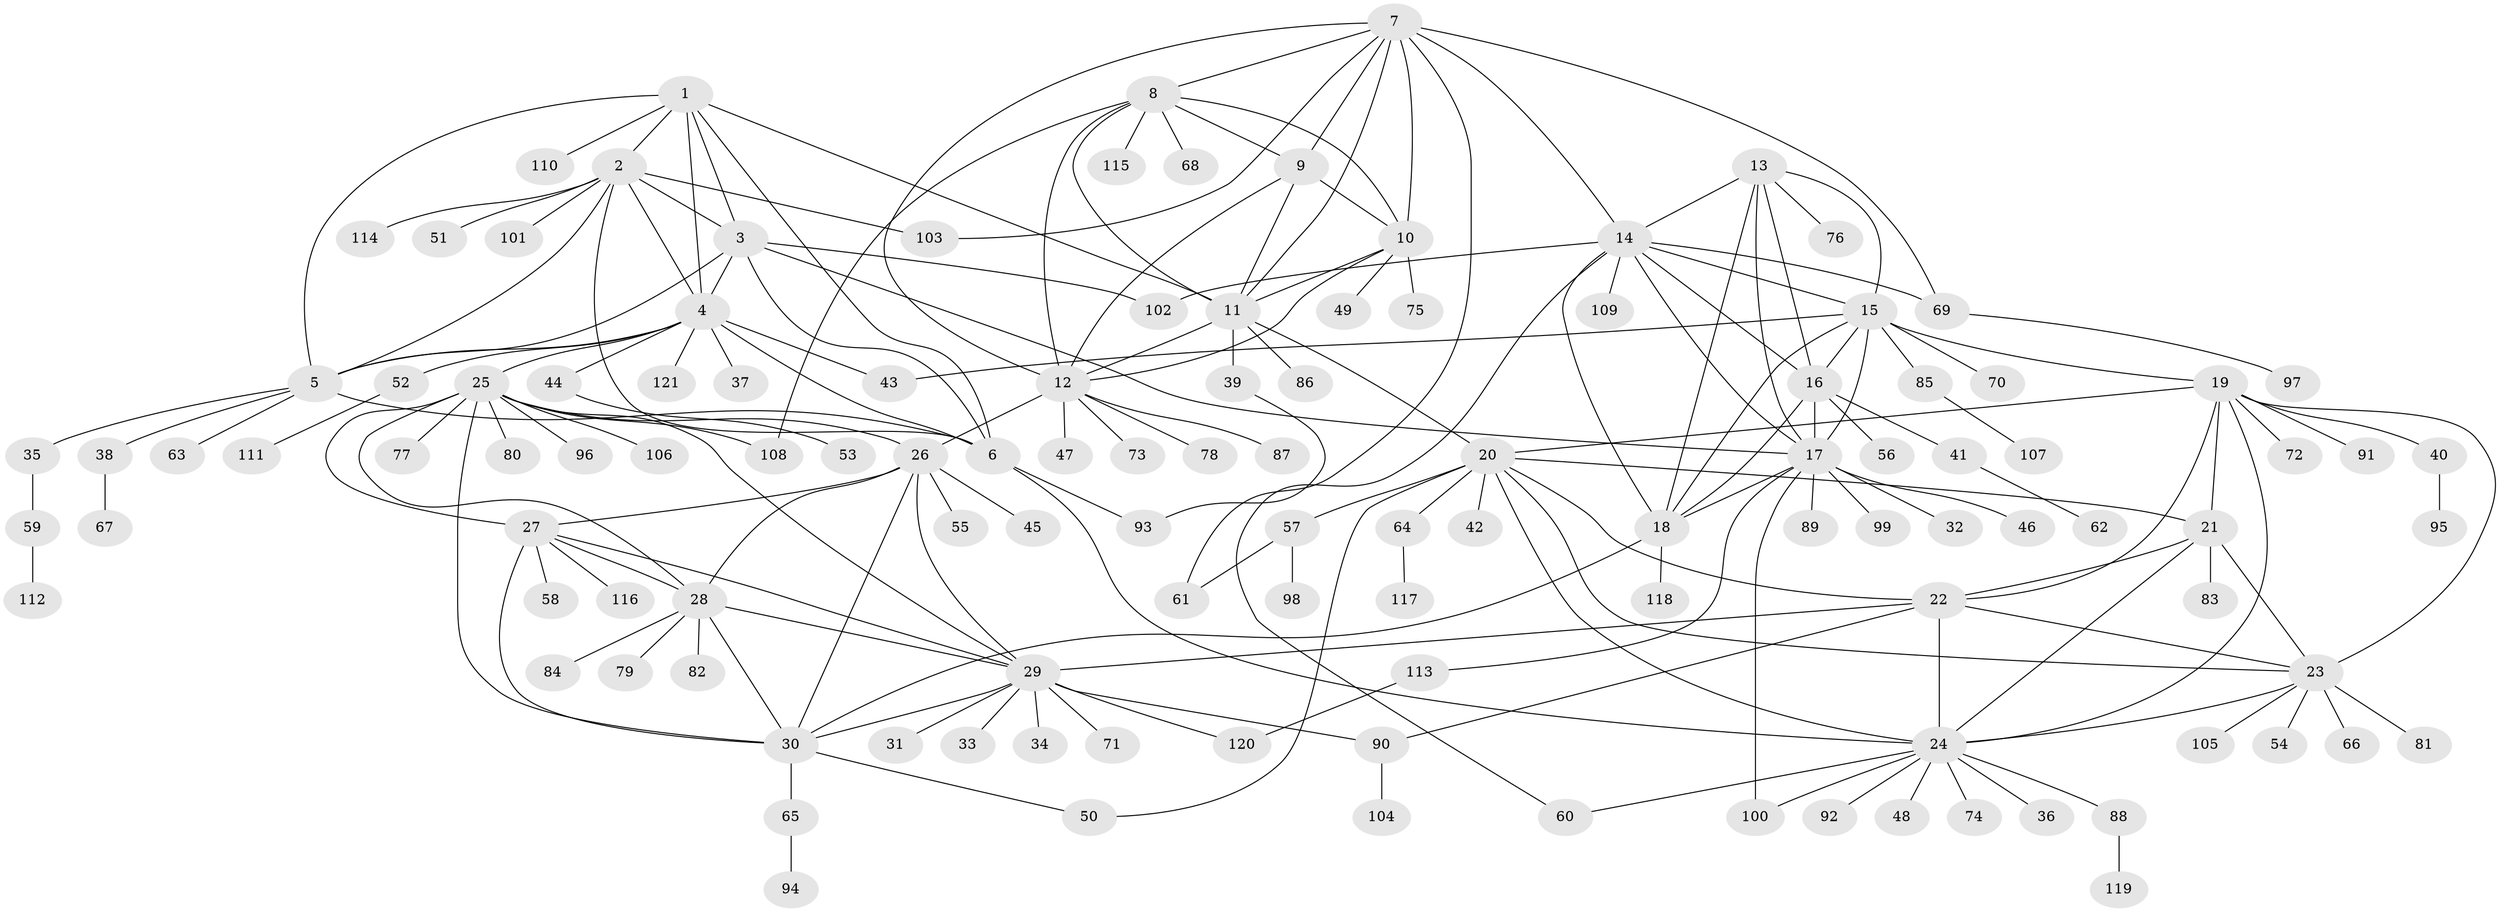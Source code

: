 // Generated by graph-tools (version 1.1) at 2025/02/03/09/25 03:02:34]
// undirected, 121 vertices, 188 edges
graph export_dot {
graph [start="1"]
  node [color=gray90,style=filled];
  1;
  2;
  3;
  4;
  5;
  6;
  7;
  8;
  9;
  10;
  11;
  12;
  13;
  14;
  15;
  16;
  17;
  18;
  19;
  20;
  21;
  22;
  23;
  24;
  25;
  26;
  27;
  28;
  29;
  30;
  31;
  32;
  33;
  34;
  35;
  36;
  37;
  38;
  39;
  40;
  41;
  42;
  43;
  44;
  45;
  46;
  47;
  48;
  49;
  50;
  51;
  52;
  53;
  54;
  55;
  56;
  57;
  58;
  59;
  60;
  61;
  62;
  63;
  64;
  65;
  66;
  67;
  68;
  69;
  70;
  71;
  72;
  73;
  74;
  75;
  76;
  77;
  78;
  79;
  80;
  81;
  82;
  83;
  84;
  85;
  86;
  87;
  88;
  89;
  90;
  91;
  92;
  93;
  94;
  95;
  96;
  97;
  98;
  99;
  100;
  101;
  102;
  103;
  104;
  105;
  106;
  107;
  108;
  109;
  110;
  111;
  112;
  113;
  114;
  115;
  116;
  117;
  118;
  119;
  120;
  121;
  1 -- 2;
  1 -- 3;
  1 -- 4;
  1 -- 5;
  1 -- 6;
  1 -- 11;
  1 -- 110;
  2 -- 3;
  2 -- 4;
  2 -- 5;
  2 -- 6;
  2 -- 51;
  2 -- 101;
  2 -- 103;
  2 -- 114;
  3 -- 4;
  3 -- 5;
  3 -- 6;
  3 -- 17;
  3 -- 102;
  4 -- 5;
  4 -- 6;
  4 -- 25;
  4 -- 37;
  4 -- 43;
  4 -- 44;
  4 -- 52;
  4 -- 121;
  5 -- 6;
  5 -- 35;
  5 -- 38;
  5 -- 63;
  6 -- 24;
  6 -- 93;
  7 -- 8;
  7 -- 9;
  7 -- 10;
  7 -- 11;
  7 -- 12;
  7 -- 14;
  7 -- 61;
  7 -- 69;
  7 -- 103;
  8 -- 9;
  8 -- 10;
  8 -- 11;
  8 -- 12;
  8 -- 68;
  8 -- 108;
  8 -- 115;
  9 -- 10;
  9 -- 11;
  9 -- 12;
  10 -- 11;
  10 -- 12;
  10 -- 49;
  10 -- 75;
  11 -- 12;
  11 -- 20;
  11 -- 39;
  11 -- 86;
  12 -- 26;
  12 -- 47;
  12 -- 73;
  12 -- 78;
  12 -- 87;
  13 -- 14;
  13 -- 15;
  13 -- 16;
  13 -- 17;
  13 -- 18;
  13 -- 76;
  14 -- 15;
  14 -- 16;
  14 -- 17;
  14 -- 18;
  14 -- 60;
  14 -- 69;
  14 -- 102;
  14 -- 109;
  15 -- 16;
  15 -- 17;
  15 -- 18;
  15 -- 19;
  15 -- 43;
  15 -- 70;
  15 -- 85;
  16 -- 17;
  16 -- 18;
  16 -- 41;
  16 -- 56;
  17 -- 18;
  17 -- 32;
  17 -- 46;
  17 -- 89;
  17 -- 99;
  17 -- 100;
  17 -- 113;
  18 -- 30;
  18 -- 118;
  19 -- 20;
  19 -- 21;
  19 -- 22;
  19 -- 23;
  19 -- 24;
  19 -- 40;
  19 -- 72;
  19 -- 91;
  20 -- 21;
  20 -- 22;
  20 -- 23;
  20 -- 24;
  20 -- 42;
  20 -- 50;
  20 -- 57;
  20 -- 64;
  21 -- 22;
  21 -- 23;
  21 -- 24;
  21 -- 83;
  22 -- 23;
  22 -- 24;
  22 -- 29;
  22 -- 90;
  23 -- 24;
  23 -- 54;
  23 -- 66;
  23 -- 81;
  23 -- 105;
  24 -- 36;
  24 -- 48;
  24 -- 60;
  24 -- 74;
  24 -- 88;
  24 -- 92;
  24 -- 100;
  25 -- 26;
  25 -- 27;
  25 -- 28;
  25 -- 29;
  25 -- 30;
  25 -- 77;
  25 -- 80;
  25 -- 96;
  25 -- 106;
  25 -- 108;
  26 -- 27;
  26 -- 28;
  26 -- 29;
  26 -- 30;
  26 -- 45;
  26 -- 55;
  27 -- 28;
  27 -- 29;
  27 -- 30;
  27 -- 58;
  27 -- 116;
  28 -- 29;
  28 -- 30;
  28 -- 79;
  28 -- 82;
  28 -- 84;
  29 -- 30;
  29 -- 31;
  29 -- 33;
  29 -- 34;
  29 -- 71;
  29 -- 90;
  29 -- 120;
  30 -- 50;
  30 -- 65;
  35 -- 59;
  38 -- 67;
  39 -- 93;
  40 -- 95;
  41 -- 62;
  44 -- 53;
  52 -- 111;
  57 -- 61;
  57 -- 98;
  59 -- 112;
  64 -- 117;
  65 -- 94;
  69 -- 97;
  85 -- 107;
  88 -- 119;
  90 -- 104;
  113 -- 120;
}
